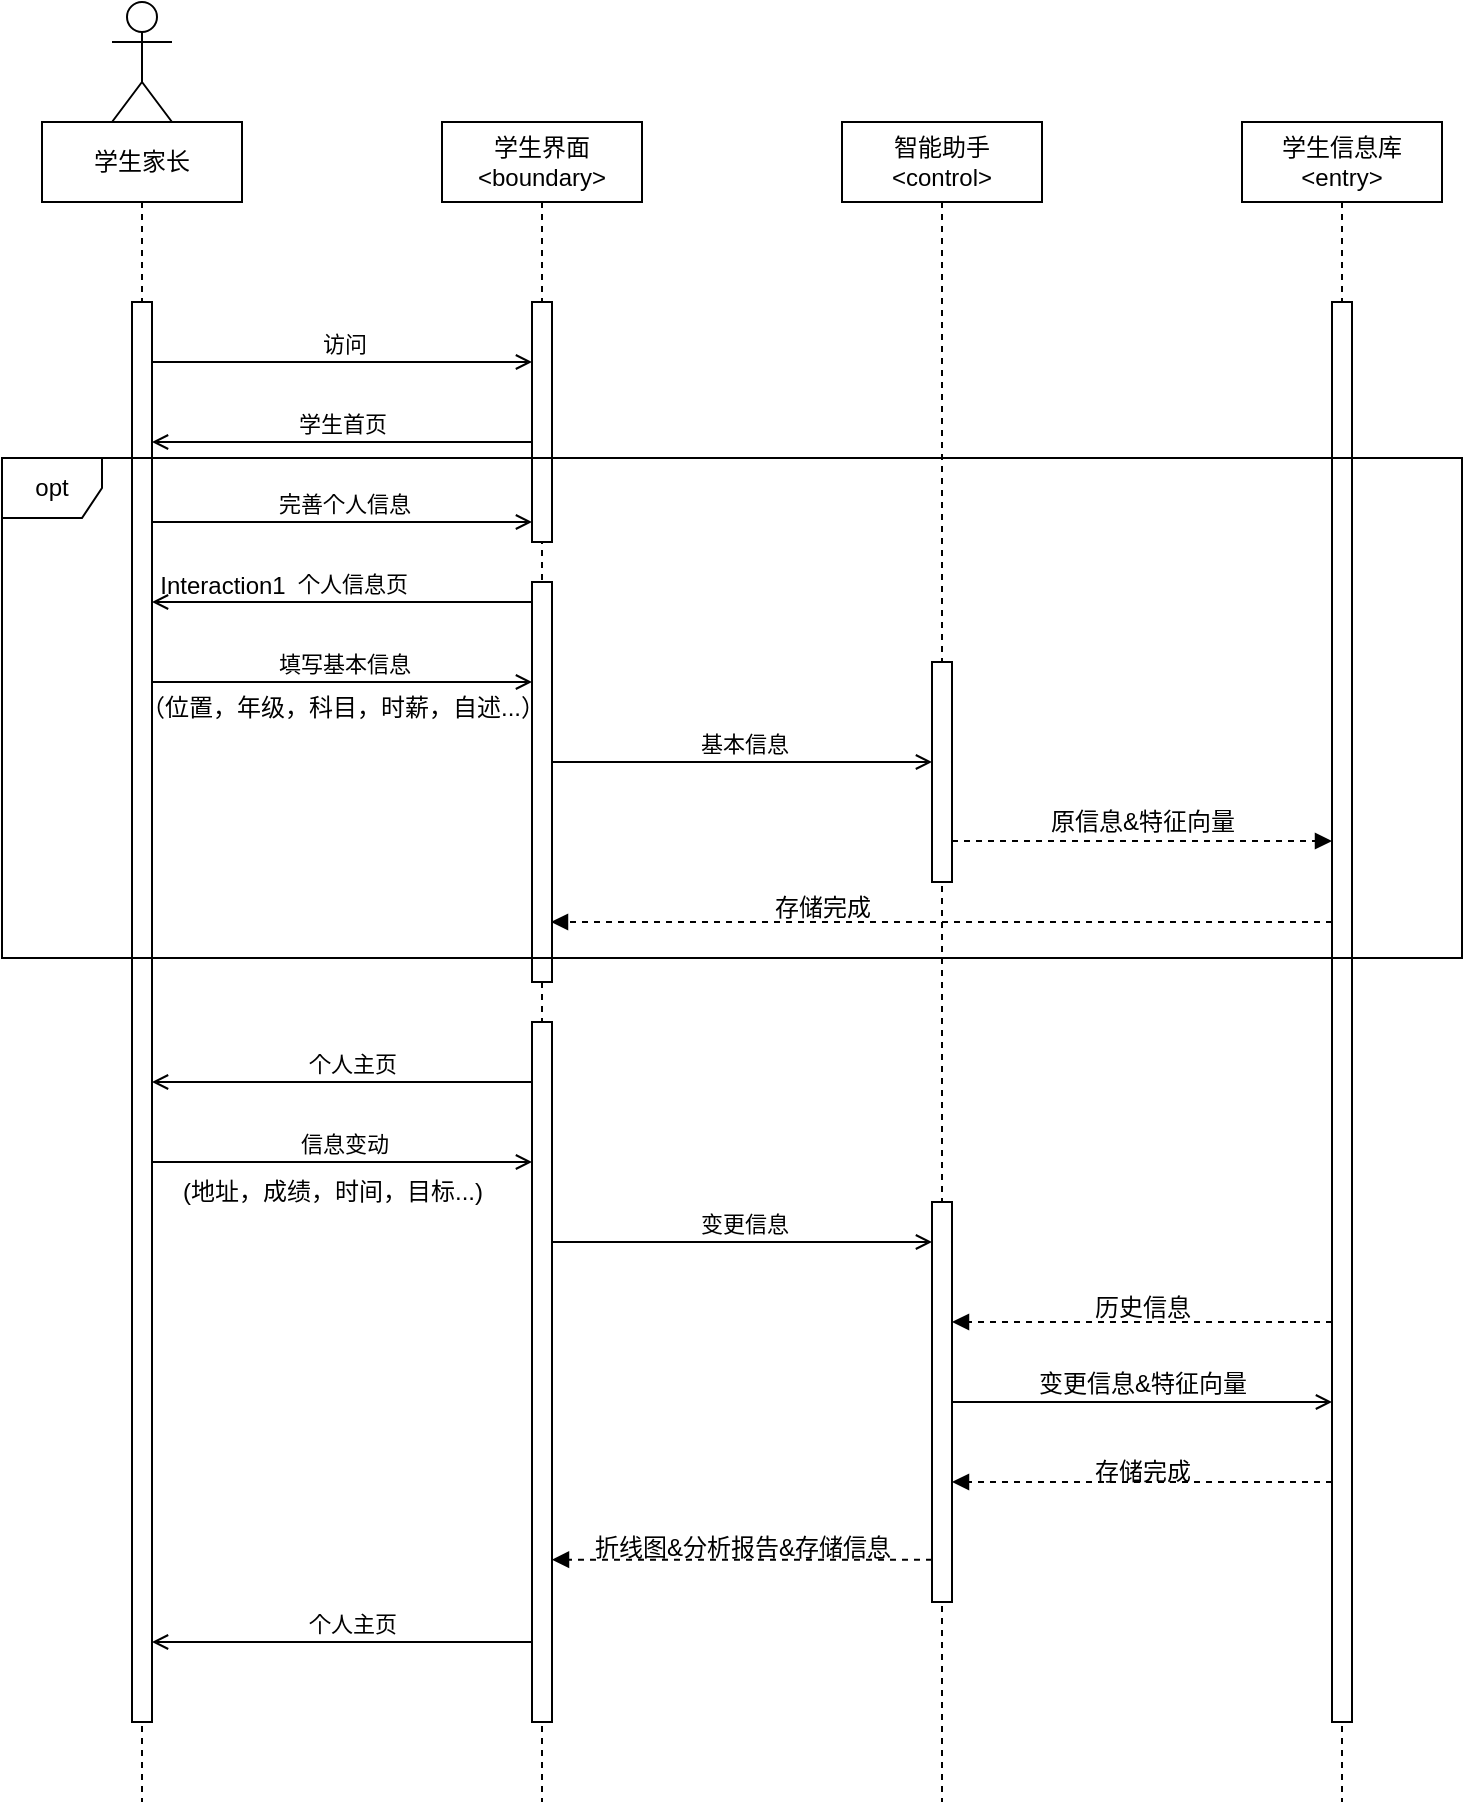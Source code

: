 <mxfile>
    <diagram id="uu8P67gw3fnO9lMhEX1J" name="第 1 页">
        <mxGraphModel dx="861" dy="587" grid="1" gridSize="10" guides="1" tooltips="1" connect="1" arrows="1" fold="1" page="1" pageScale="1" pageWidth="827" pageHeight="1169" math="0" shadow="0">
            <root>
                <mxCell id="0"/>
                <mxCell id="1" parent="0"/>
                <mxCell id="2" value="Actor" style="shape=umlActor;verticalLabelPosition=bottom;verticalAlign=top;html=1;" vertex="1" parent="1">
                    <mxGeometry x="75" y="20" width="30" height="60" as="geometry"/>
                </mxCell>
                <mxCell id="5" value="学生家长" style="shape=umlLifeline;perimeter=lifelinePerimeter;whiteSpace=wrap;html=1;container=1;dropTarget=0;collapsible=0;recursiveResize=0;outlineConnect=0;portConstraint=eastwest;newEdgeStyle={&quot;edgeStyle&quot;:&quot;elbowEdgeStyle&quot;,&quot;elbow&quot;:&quot;vertical&quot;,&quot;curved&quot;:0,&quot;rounded&quot;:0};" vertex="1" parent="1">
                    <mxGeometry x="40" y="80" width="100" height="840" as="geometry"/>
                </mxCell>
                <mxCell id="6" value="" style="html=1;points=[[0,0,0,0,5],[0,1,0,0,-5],[1,0,0,0,5],[1,1,0,0,-5]];perimeter=orthogonalPerimeter;outlineConnect=0;targetShapes=umlLifeline;portConstraint=eastwest;newEdgeStyle={&quot;curved&quot;:0,&quot;rounded&quot;:0};" vertex="1" parent="5">
                    <mxGeometry x="45" y="90" width="10" height="710" as="geometry"/>
                </mxCell>
                <mxCell id="8" value="学生界面&lt;div&gt;&amp;lt;boundary&amp;gt;&lt;/div&gt;" style="shape=umlLifeline;perimeter=lifelinePerimeter;whiteSpace=wrap;html=1;container=1;dropTarget=0;collapsible=0;recursiveResize=0;outlineConnect=0;portConstraint=eastwest;newEdgeStyle={&quot;edgeStyle&quot;:&quot;elbowEdgeStyle&quot;,&quot;elbow&quot;:&quot;vertical&quot;,&quot;curved&quot;:0,&quot;rounded&quot;:0};" vertex="1" parent="1">
                    <mxGeometry x="240" y="80" width="100" height="840" as="geometry"/>
                </mxCell>
                <mxCell id="9" value="" style="html=1;points=[[0,0,0,0,5],[0,1,0,0,-5],[1,0,0,0,5],[1,1,0,0,-5]];perimeter=orthogonalPerimeter;outlineConnect=0;targetShapes=umlLifeline;portConstraint=eastwest;newEdgeStyle={&quot;curved&quot;:0,&quot;rounded&quot;:0};" vertex="1" parent="8">
                    <mxGeometry x="45" y="90" width="10" height="120" as="geometry"/>
                </mxCell>
                <mxCell id="15" value="" style="html=1;points=[[0,0,0,0,5],[0,1,0,0,-5],[1,0,0,0,5],[1,1,0,0,-5]];perimeter=orthogonalPerimeter;outlineConnect=0;targetShapes=umlLifeline;portConstraint=eastwest;newEdgeStyle={&quot;curved&quot;:0,&quot;rounded&quot;:0};" vertex="1" parent="8">
                    <mxGeometry x="45" y="450" width="10" height="350" as="geometry"/>
                </mxCell>
                <mxCell id="14" value="" style="html=1;points=[[0,0,0,0,5],[0,1,0,0,-5],[1,0,0,0,5],[1,1,0,0,-5]];perimeter=orthogonalPerimeter;outlineConnect=0;targetShapes=umlLifeline;portConstraint=eastwest;newEdgeStyle={&quot;curved&quot;:0,&quot;rounded&quot;:0};" vertex="1" parent="8">
                    <mxGeometry x="45" y="230" width="10" height="200" as="geometry"/>
                </mxCell>
                <mxCell id="10" value="智能助手&lt;div&gt;&amp;lt;control&amp;gt;&lt;/div&gt;" style="shape=umlLifeline;perimeter=lifelinePerimeter;whiteSpace=wrap;html=1;container=1;dropTarget=0;collapsible=0;recursiveResize=0;outlineConnect=0;portConstraint=eastwest;newEdgeStyle={&quot;edgeStyle&quot;:&quot;elbowEdgeStyle&quot;,&quot;elbow&quot;:&quot;vertical&quot;,&quot;curved&quot;:0,&quot;rounded&quot;:0};" vertex="1" parent="1">
                    <mxGeometry x="440" y="80" width="100" height="840" as="geometry"/>
                </mxCell>
                <mxCell id="11" value="" style="html=1;points=[[0,0,0,0,5],[0,1,0,0,-5],[1,0,0,0,5],[1,1,0,0,-5]];perimeter=orthogonalPerimeter;outlineConnect=0;targetShapes=umlLifeline;portConstraint=eastwest;newEdgeStyle={&quot;curved&quot;:0,&quot;rounded&quot;:0};" vertex="1" parent="10">
                    <mxGeometry x="45" y="540" width="10" height="200" as="geometry"/>
                </mxCell>
                <mxCell id="12" value="学生信息库&lt;div&gt;&amp;lt;entry&amp;gt;&lt;/div&gt;" style="shape=umlLifeline;perimeter=lifelinePerimeter;whiteSpace=wrap;html=1;container=1;dropTarget=0;collapsible=0;recursiveResize=0;outlineConnect=0;portConstraint=eastwest;newEdgeStyle={&quot;edgeStyle&quot;:&quot;elbowEdgeStyle&quot;,&quot;elbow&quot;:&quot;vertical&quot;,&quot;curved&quot;:0,&quot;rounded&quot;:0};" vertex="1" parent="1">
                    <mxGeometry x="640" y="80" width="100" height="840" as="geometry"/>
                </mxCell>
                <mxCell id="13" value="" style="html=1;points=[[0,0,0,0,5],[0,1,0,0,-5],[1,0,0,0,5],[1,1,0,0,-5]];perimeter=orthogonalPerimeter;outlineConnect=0;targetShapes=umlLifeline;portConstraint=eastwest;newEdgeStyle={&quot;curved&quot;:0,&quot;rounded&quot;:0};" vertex="1" parent="12">
                    <mxGeometry x="45" y="90" width="10" height="710" as="geometry"/>
                </mxCell>
                <mxCell id="16" value="" style="html=1;points=[[0,0,0,0,5],[0,1,0,0,-5],[1,0,0,0,5],[1,1,0,0,-5]];perimeter=orthogonalPerimeter;outlineConnect=0;targetShapes=umlLifeline;portConstraint=eastwest;newEdgeStyle={&quot;curved&quot;:0,&quot;rounded&quot;:0};" vertex="1" parent="1">
                    <mxGeometry x="485" y="350" width="10" height="110" as="geometry"/>
                </mxCell>
                <mxCell id="17" value="访问" style="html=1;verticalAlign=bottom;labelBackgroundColor=none;endArrow=open;endFill=0;" edge="1" parent="1">
                    <mxGeometry x="0.003" width="160" relative="1" as="geometry">
                        <mxPoint x="95" y="200" as="sourcePoint"/>
                        <mxPoint x="285" y="200" as="targetPoint"/>
                        <mxPoint as="offset"/>
                    </mxGeometry>
                </mxCell>
                <mxCell id="18" value="学生首页" style="html=1;verticalAlign=bottom;labelBackgroundColor=none;endArrow=open;endFill=0;" edge="1" parent="1">
                    <mxGeometry x="0.003" width="160" relative="1" as="geometry">
                        <mxPoint x="285" y="240" as="sourcePoint"/>
                        <mxPoint x="95" y="240" as="targetPoint"/>
                        <mxPoint as="offset"/>
                    </mxGeometry>
                </mxCell>
                <mxCell id="19" value="完善个人信息" style="html=1;verticalAlign=bottom;labelBackgroundColor=none;endArrow=open;endFill=0;" edge="1" parent="1">
                    <mxGeometry x="0.003" width="160" relative="1" as="geometry">
                        <mxPoint x="95" y="280" as="sourcePoint"/>
                        <mxPoint x="285" y="280" as="targetPoint"/>
                        <mxPoint as="offset"/>
                    </mxGeometry>
                </mxCell>
                <mxCell id="20" value="个人信息页" style="html=1;verticalAlign=bottom;labelBackgroundColor=none;endArrow=open;endFill=0;" edge="1" parent="1">
                    <mxGeometry x="-0.053" width="160" relative="1" as="geometry">
                        <mxPoint x="285" y="320" as="sourcePoint"/>
                        <mxPoint x="95" y="320" as="targetPoint"/>
                        <mxPoint as="offset"/>
                    </mxGeometry>
                </mxCell>
                <mxCell id="21" value="填写基本信息" style="html=1;verticalAlign=bottom;labelBackgroundColor=none;endArrow=open;endFill=0;" edge="1" parent="1">
                    <mxGeometry x="0.003" width="160" relative="1" as="geometry">
                        <mxPoint x="95" y="360" as="sourcePoint"/>
                        <mxPoint x="285" y="360" as="targetPoint"/>
                        <mxPoint as="offset"/>
                    </mxGeometry>
                </mxCell>
                <mxCell id="22" value="（位置，年级，科目，时薪，自述...）" style="text;html=1;align=center;verticalAlign=middle;resizable=0;points=[];autosize=1;strokeColor=none;fillColor=none;" vertex="1" parent="1">
                    <mxGeometry x="75" y="358" width="230" height="30" as="geometry"/>
                </mxCell>
                <mxCell id="23" value="基本信息" style="html=1;verticalAlign=bottom;labelBackgroundColor=none;endArrow=open;endFill=0;" edge="1" parent="1">
                    <mxGeometry x="0.003" width="160" relative="1" as="geometry">
                        <mxPoint x="295" y="400" as="sourcePoint"/>
                        <mxPoint x="485" y="400" as="targetPoint"/>
                        <mxPoint as="offset"/>
                    </mxGeometry>
                </mxCell>
                <mxCell id="25" value="" style="html=1;verticalAlign=bottom;labelBackgroundColor=none;endArrow=block;endFill=1;dashed=1;entryX=0.95;entryY=0.85;entryDx=0;entryDy=0;entryPerimeter=0;" edge="1" parent="1" source="13" target="14">
                    <mxGeometry width="160" relative="1" as="geometry">
                        <mxPoint x="460" y="480" as="sourcePoint"/>
                        <mxPoint x="300" y="480" as="targetPoint"/>
                    </mxGeometry>
                </mxCell>
                <mxCell id="26" value="存储完成" style="text;html=1;align=center;verticalAlign=middle;resizable=0;points=[];autosize=1;strokeColor=none;fillColor=none;" vertex="1" parent="1">
                    <mxGeometry x="395" y="458" width="70" height="30" as="geometry"/>
                </mxCell>
                <mxCell id="28" value="" style="html=1;verticalAlign=bottom;labelBackgroundColor=none;endArrow=block;endFill=1;dashed=1;" edge="1" parent="1">
                    <mxGeometry width="160" relative="1" as="geometry">
                        <mxPoint x="495" y="439.5" as="sourcePoint"/>
                        <mxPoint x="685" y="439.5" as="targetPoint"/>
                    </mxGeometry>
                </mxCell>
                <mxCell id="29" value="原信息&amp;amp;特征向量" style="text;html=1;align=center;verticalAlign=middle;resizable=0;points=[];autosize=1;strokeColor=none;fillColor=none;" vertex="1" parent="1">
                    <mxGeometry x="530" y="415" width="120" height="30" as="geometry"/>
                </mxCell>
                <mxCell id="31" value="个人主页" style="html=1;verticalAlign=bottom;labelBackgroundColor=none;endArrow=open;endFill=0;" edge="1" parent="1">
                    <mxGeometry x="-0.053" width="160" relative="1" as="geometry">
                        <mxPoint x="285" y="560" as="sourcePoint"/>
                        <mxPoint x="95" y="560" as="targetPoint"/>
                        <mxPoint as="offset"/>
                    </mxGeometry>
                </mxCell>
                <mxCell id="32" value="信息变动" style="html=1;verticalAlign=bottom;labelBackgroundColor=none;endArrow=open;endFill=0;" edge="1" parent="1">
                    <mxGeometry x="0.003" width="160" relative="1" as="geometry">
                        <mxPoint x="95" y="600" as="sourcePoint"/>
                        <mxPoint x="285" y="600" as="targetPoint"/>
                        <mxPoint as="offset"/>
                    </mxGeometry>
                </mxCell>
                <mxCell id="33" value="变更信息" style="html=1;verticalAlign=bottom;labelBackgroundColor=none;endArrow=open;endFill=0;" edge="1" parent="1">
                    <mxGeometry x="0.003" width="160" relative="1" as="geometry">
                        <mxPoint x="295" y="640" as="sourcePoint"/>
                        <mxPoint x="485" y="640" as="targetPoint"/>
                        <mxPoint as="offset"/>
                    </mxGeometry>
                </mxCell>
                <mxCell id="35" value="" style="html=1;verticalAlign=bottom;labelBackgroundColor=none;endArrow=block;endFill=1;dashed=1;" edge="1" parent="1">
                    <mxGeometry width="160" relative="1" as="geometry">
                        <mxPoint x="685" y="680" as="sourcePoint"/>
                        <mxPoint x="495" y="680" as="targetPoint"/>
                    </mxGeometry>
                </mxCell>
                <mxCell id="36" value="历史信息" style="text;html=1;align=center;verticalAlign=middle;resizable=0;points=[];autosize=1;strokeColor=none;fillColor=none;" vertex="1" parent="1">
                    <mxGeometry x="555" y="658" width="70" height="30" as="geometry"/>
                </mxCell>
                <mxCell id="37" value="(地址，成绩，时间，目标...)" style="text;html=1;align=center;verticalAlign=middle;resizable=0;points=[];autosize=1;strokeColor=none;fillColor=none;" vertex="1" parent="1">
                    <mxGeometry x="100" y="600" width="170" height="30" as="geometry"/>
                </mxCell>
                <mxCell id="42" value="&lt;span style=&quot;color: rgb(0, 0, 0); font-size: 12px;&quot;&gt;变更信息&amp;amp;特征向量&lt;/span&gt;" style="html=1;verticalAlign=bottom;labelBackgroundColor=none;endArrow=open;endFill=0;" edge="1" parent="1" target="13">
                    <mxGeometry width="160" relative="1" as="geometry">
                        <mxPoint x="495" y="720" as="sourcePoint"/>
                        <mxPoint x="655" y="720" as="targetPoint"/>
                    </mxGeometry>
                </mxCell>
                <mxCell id="43" value="" style="html=1;verticalAlign=bottom;labelBackgroundColor=none;endArrow=block;endFill=1;dashed=1;" edge="1" parent="1">
                    <mxGeometry width="160" relative="1" as="geometry">
                        <mxPoint x="685" y="760" as="sourcePoint"/>
                        <mxPoint x="495" y="760" as="targetPoint"/>
                    </mxGeometry>
                </mxCell>
                <mxCell id="44" value="存储完成" style="text;html=1;align=center;verticalAlign=middle;resizable=0;points=[];autosize=1;strokeColor=none;fillColor=none;" vertex="1" parent="1">
                    <mxGeometry x="555" y="740" width="70" height="30" as="geometry"/>
                </mxCell>
                <mxCell id="45" value="" style="html=1;verticalAlign=bottom;labelBackgroundColor=none;endArrow=block;endFill=1;dashed=1;" edge="1" parent="1">
                    <mxGeometry width="160" relative="1" as="geometry">
                        <mxPoint x="485" y="798.82" as="sourcePoint"/>
                        <mxPoint x="295" y="798.82" as="targetPoint"/>
                    </mxGeometry>
                </mxCell>
                <mxCell id="46" value="折线图&amp;amp;分析报告&amp;amp;存储信息" style="text;html=1;align=center;verticalAlign=middle;resizable=0;points=[];autosize=1;strokeColor=none;fillColor=none;" vertex="1" parent="1">
                    <mxGeometry x="305" y="778" width="170" height="30" as="geometry"/>
                </mxCell>
                <mxCell id="47" value="个人主页" style="html=1;verticalAlign=bottom;labelBackgroundColor=none;endArrow=open;endFill=0;" edge="1" parent="1">
                    <mxGeometry x="-0.053" width="160" relative="1" as="geometry">
                        <mxPoint x="285" y="840" as="sourcePoint"/>
                        <mxPoint x="95" y="840" as="targetPoint"/>
                        <mxPoint as="offset"/>
                    </mxGeometry>
                </mxCell>
                <mxCell id="48" value="opt" style="shape=umlFrame;whiteSpace=wrap;html=1;pointerEvents=0;recursiveResize=0;container=1;collapsible=0;width=50;" vertex="1" parent="1">
                    <mxGeometry x="20" y="248" width="730" height="250" as="geometry"/>
                </mxCell>
                <mxCell id="49" value="Interaction1" style="text;align=center;html=1;" vertex="1" parent="48">
                    <mxGeometry width="100" height="20" relative="1" as="geometry">
                        <mxPoint x="60" y="50" as="offset"/>
                    </mxGeometry>
                </mxCell>
            </root>
        </mxGraphModel>
    </diagram>
</mxfile>